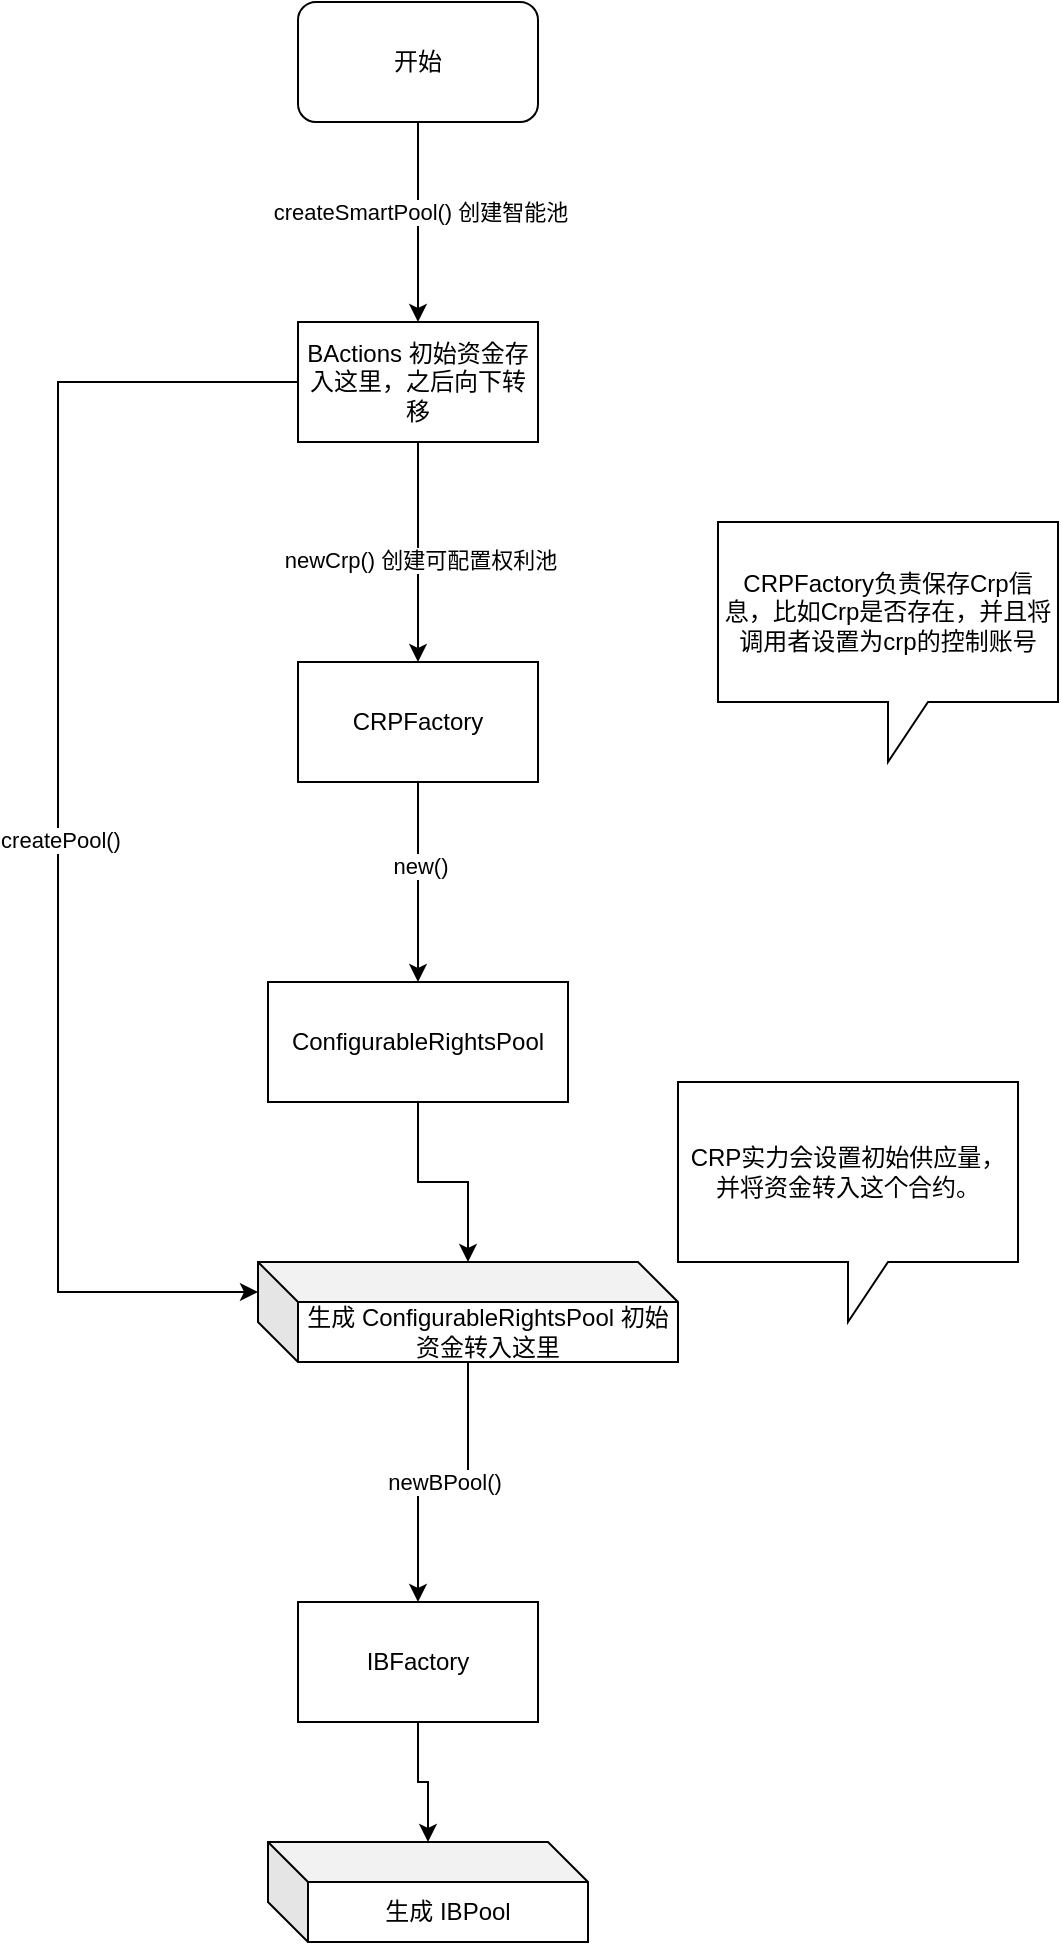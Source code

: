 <mxfile version="18.0.7" type="github">
  <diagram id="C5RBs43oDa-KdzZeNtuy" name="Page-1">
    <mxGraphModel dx="1260" dy="737" grid="1" gridSize="10" guides="1" tooltips="1" connect="1" arrows="1" fold="1" page="1" pageScale="1" pageWidth="827" pageHeight="1169" math="0" shadow="0">
      <root>
        <mxCell id="WIyWlLk6GJQsqaUBKTNV-0" />
        <mxCell id="WIyWlLk6GJQsqaUBKTNV-1" parent="WIyWlLk6GJQsqaUBKTNV-0" />
        <mxCell id="PcDRFlbLYwwbEdOv3bbI-5" value="" style="edgeStyle=orthogonalEdgeStyle;rounded=0;orthogonalLoop=1;jettySize=auto;html=1;" edge="1" parent="WIyWlLk6GJQsqaUBKTNV-1" source="PcDRFlbLYwwbEdOv3bbI-0" target="PcDRFlbLYwwbEdOv3bbI-1">
          <mxGeometry relative="1" as="geometry" />
        </mxCell>
        <mxCell id="PcDRFlbLYwwbEdOv3bbI-6" value="createSmartPool() 创建智能池" style="edgeLabel;html=1;align=center;verticalAlign=middle;resizable=0;points=[];" vertex="1" connectable="0" parent="PcDRFlbLYwwbEdOv3bbI-5">
          <mxGeometry x="-0.1" y="1" relative="1" as="geometry">
            <mxPoint as="offset" />
          </mxGeometry>
        </mxCell>
        <mxCell id="PcDRFlbLYwwbEdOv3bbI-0" value="开始" style="rounded=1;whiteSpace=wrap;html=1;" vertex="1" parent="WIyWlLk6GJQsqaUBKTNV-1">
          <mxGeometry x="150" y="110" width="120" height="60" as="geometry" />
        </mxCell>
        <mxCell id="PcDRFlbLYwwbEdOv3bbI-3" value="" style="edgeStyle=orthogonalEdgeStyle;rounded=0;orthogonalLoop=1;jettySize=auto;html=1;" edge="1" parent="WIyWlLk6GJQsqaUBKTNV-1" source="PcDRFlbLYwwbEdOv3bbI-1" target="PcDRFlbLYwwbEdOv3bbI-2">
          <mxGeometry relative="1" as="geometry" />
        </mxCell>
        <mxCell id="PcDRFlbLYwwbEdOv3bbI-4" value="newCrp() 创建可配置权利池" style="edgeLabel;html=1;align=center;verticalAlign=middle;resizable=0;points=[];" vertex="1" connectable="0" parent="PcDRFlbLYwwbEdOv3bbI-3">
          <mxGeometry x="0.075" y="1" relative="1" as="geometry">
            <mxPoint as="offset" />
          </mxGeometry>
        </mxCell>
        <mxCell id="PcDRFlbLYwwbEdOv3bbI-13" style="edgeStyle=orthogonalEdgeStyle;rounded=0;orthogonalLoop=1;jettySize=auto;html=1;entryX=0;entryY=0;entryDx=0;entryDy=15;entryPerimeter=0;" edge="1" parent="WIyWlLk6GJQsqaUBKTNV-1" source="PcDRFlbLYwwbEdOv3bbI-1" target="PcDRFlbLYwwbEdOv3bbI-7">
          <mxGeometry relative="1" as="geometry">
            <Array as="points">
              <mxPoint x="30" y="300" />
              <mxPoint x="30" y="755" />
            </Array>
          </mxGeometry>
        </mxCell>
        <mxCell id="PcDRFlbLYwwbEdOv3bbI-14" value="createPool()" style="edgeLabel;html=1;align=center;verticalAlign=middle;resizable=0;points=[];" vertex="1" connectable="0" parent="PcDRFlbLYwwbEdOv3bbI-13">
          <mxGeometry x="0.03" y="1" relative="1" as="geometry">
            <mxPoint y="1" as="offset" />
          </mxGeometry>
        </mxCell>
        <mxCell id="PcDRFlbLYwwbEdOv3bbI-1" value="BActions 初始资金存入这里，之后向下转移" style="rounded=0;whiteSpace=wrap;html=1;" vertex="1" parent="WIyWlLk6GJQsqaUBKTNV-1">
          <mxGeometry x="150" y="270" width="120" height="60" as="geometry" />
        </mxCell>
        <mxCell id="PcDRFlbLYwwbEdOv3bbI-8" style="edgeStyle=orthogonalEdgeStyle;rounded=0;orthogonalLoop=1;jettySize=auto;html=1;entryX=0.5;entryY=0;entryDx=0;entryDy=0;" edge="1" parent="WIyWlLk6GJQsqaUBKTNV-1" source="PcDRFlbLYwwbEdOv3bbI-2" target="PcDRFlbLYwwbEdOv3bbI-11">
          <mxGeometry relative="1" as="geometry" />
        </mxCell>
        <mxCell id="PcDRFlbLYwwbEdOv3bbI-9" value="new()" style="edgeLabel;html=1;align=center;verticalAlign=middle;resizable=0;points=[];" vertex="1" connectable="0" parent="PcDRFlbLYwwbEdOv3bbI-8">
          <mxGeometry x="-0.157" y="1" relative="1" as="geometry">
            <mxPoint as="offset" />
          </mxGeometry>
        </mxCell>
        <mxCell id="PcDRFlbLYwwbEdOv3bbI-2" value="CRPFactory" style="rounded=0;whiteSpace=wrap;html=1;" vertex="1" parent="WIyWlLk6GJQsqaUBKTNV-1">
          <mxGeometry x="150" y="440" width="120" height="60" as="geometry" />
        </mxCell>
        <mxCell id="PcDRFlbLYwwbEdOv3bbI-16" value="&lt;span style=&quot;font-size: 11px;&quot;&gt;newBPool()&lt;/span&gt;" style="edgeStyle=orthogonalEdgeStyle;rounded=0;orthogonalLoop=1;jettySize=auto;html=1;" edge="1" parent="WIyWlLk6GJQsqaUBKTNV-1" source="PcDRFlbLYwwbEdOv3bbI-7" target="PcDRFlbLYwwbEdOv3bbI-15">
          <mxGeometry relative="1" as="geometry" />
        </mxCell>
        <mxCell id="PcDRFlbLYwwbEdOv3bbI-7" value="生成 ConfigurableRightsPool 初始资金转入这里" style="shape=cube;whiteSpace=wrap;html=1;boundedLbl=1;backgroundOutline=1;darkOpacity=0.05;darkOpacity2=0.1;" vertex="1" parent="WIyWlLk6GJQsqaUBKTNV-1">
          <mxGeometry x="130" y="740" width="210" height="50" as="geometry" />
        </mxCell>
        <mxCell id="PcDRFlbLYwwbEdOv3bbI-10" value="CRPFactory负责保存Crp信息，比如Crp是否存在，并且将调用者设置为crp的控制账号" style="shape=callout;whiteSpace=wrap;html=1;perimeter=calloutPerimeter;" vertex="1" parent="WIyWlLk6GJQsqaUBKTNV-1">
          <mxGeometry x="360" y="370" width="170" height="120" as="geometry" />
        </mxCell>
        <mxCell id="PcDRFlbLYwwbEdOv3bbI-12" value="" style="edgeStyle=orthogonalEdgeStyle;rounded=0;orthogonalLoop=1;jettySize=auto;html=1;" edge="1" parent="WIyWlLk6GJQsqaUBKTNV-1" source="PcDRFlbLYwwbEdOv3bbI-11" target="PcDRFlbLYwwbEdOv3bbI-7">
          <mxGeometry relative="1" as="geometry" />
        </mxCell>
        <mxCell id="PcDRFlbLYwwbEdOv3bbI-11" value="ConfigurableRightsPool" style="rounded=0;whiteSpace=wrap;html=1;" vertex="1" parent="WIyWlLk6GJQsqaUBKTNV-1">
          <mxGeometry x="135" y="600" width="150" height="60" as="geometry" />
        </mxCell>
        <mxCell id="PcDRFlbLYwwbEdOv3bbI-19" value="" style="edgeStyle=orthogonalEdgeStyle;rounded=0;orthogonalLoop=1;jettySize=auto;html=1;" edge="1" parent="WIyWlLk6GJQsqaUBKTNV-1" source="PcDRFlbLYwwbEdOv3bbI-15" target="PcDRFlbLYwwbEdOv3bbI-18">
          <mxGeometry relative="1" as="geometry" />
        </mxCell>
        <mxCell id="PcDRFlbLYwwbEdOv3bbI-15" value="IBFactory" style="rounded=0;whiteSpace=wrap;html=1;" vertex="1" parent="WIyWlLk6GJQsqaUBKTNV-1">
          <mxGeometry x="150" y="910" width="120" height="60" as="geometry" />
        </mxCell>
        <mxCell id="PcDRFlbLYwwbEdOv3bbI-17" value="CRP实力会设置初始供应量，并将资金转入这个合约。" style="shape=callout;whiteSpace=wrap;html=1;perimeter=calloutPerimeter;" vertex="1" parent="WIyWlLk6GJQsqaUBKTNV-1">
          <mxGeometry x="340" y="650" width="170" height="120" as="geometry" />
        </mxCell>
        <mxCell id="PcDRFlbLYwwbEdOv3bbI-18" value="生成 IBPool" style="shape=cube;whiteSpace=wrap;html=1;boundedLbl=1;backgroundOutline=1;darkOpacity=0.05;darkOpacity2=0.1;" vertex="1" parent="WIyWlLk6GJQsqaUBKTNV-1">
          <mxGeometry x="135" y="1030" width="160" height="50" as="geometry" />
        </mxCell>
      </root>
    </mxGraphModel>
  </diagram>
</mxfile>
